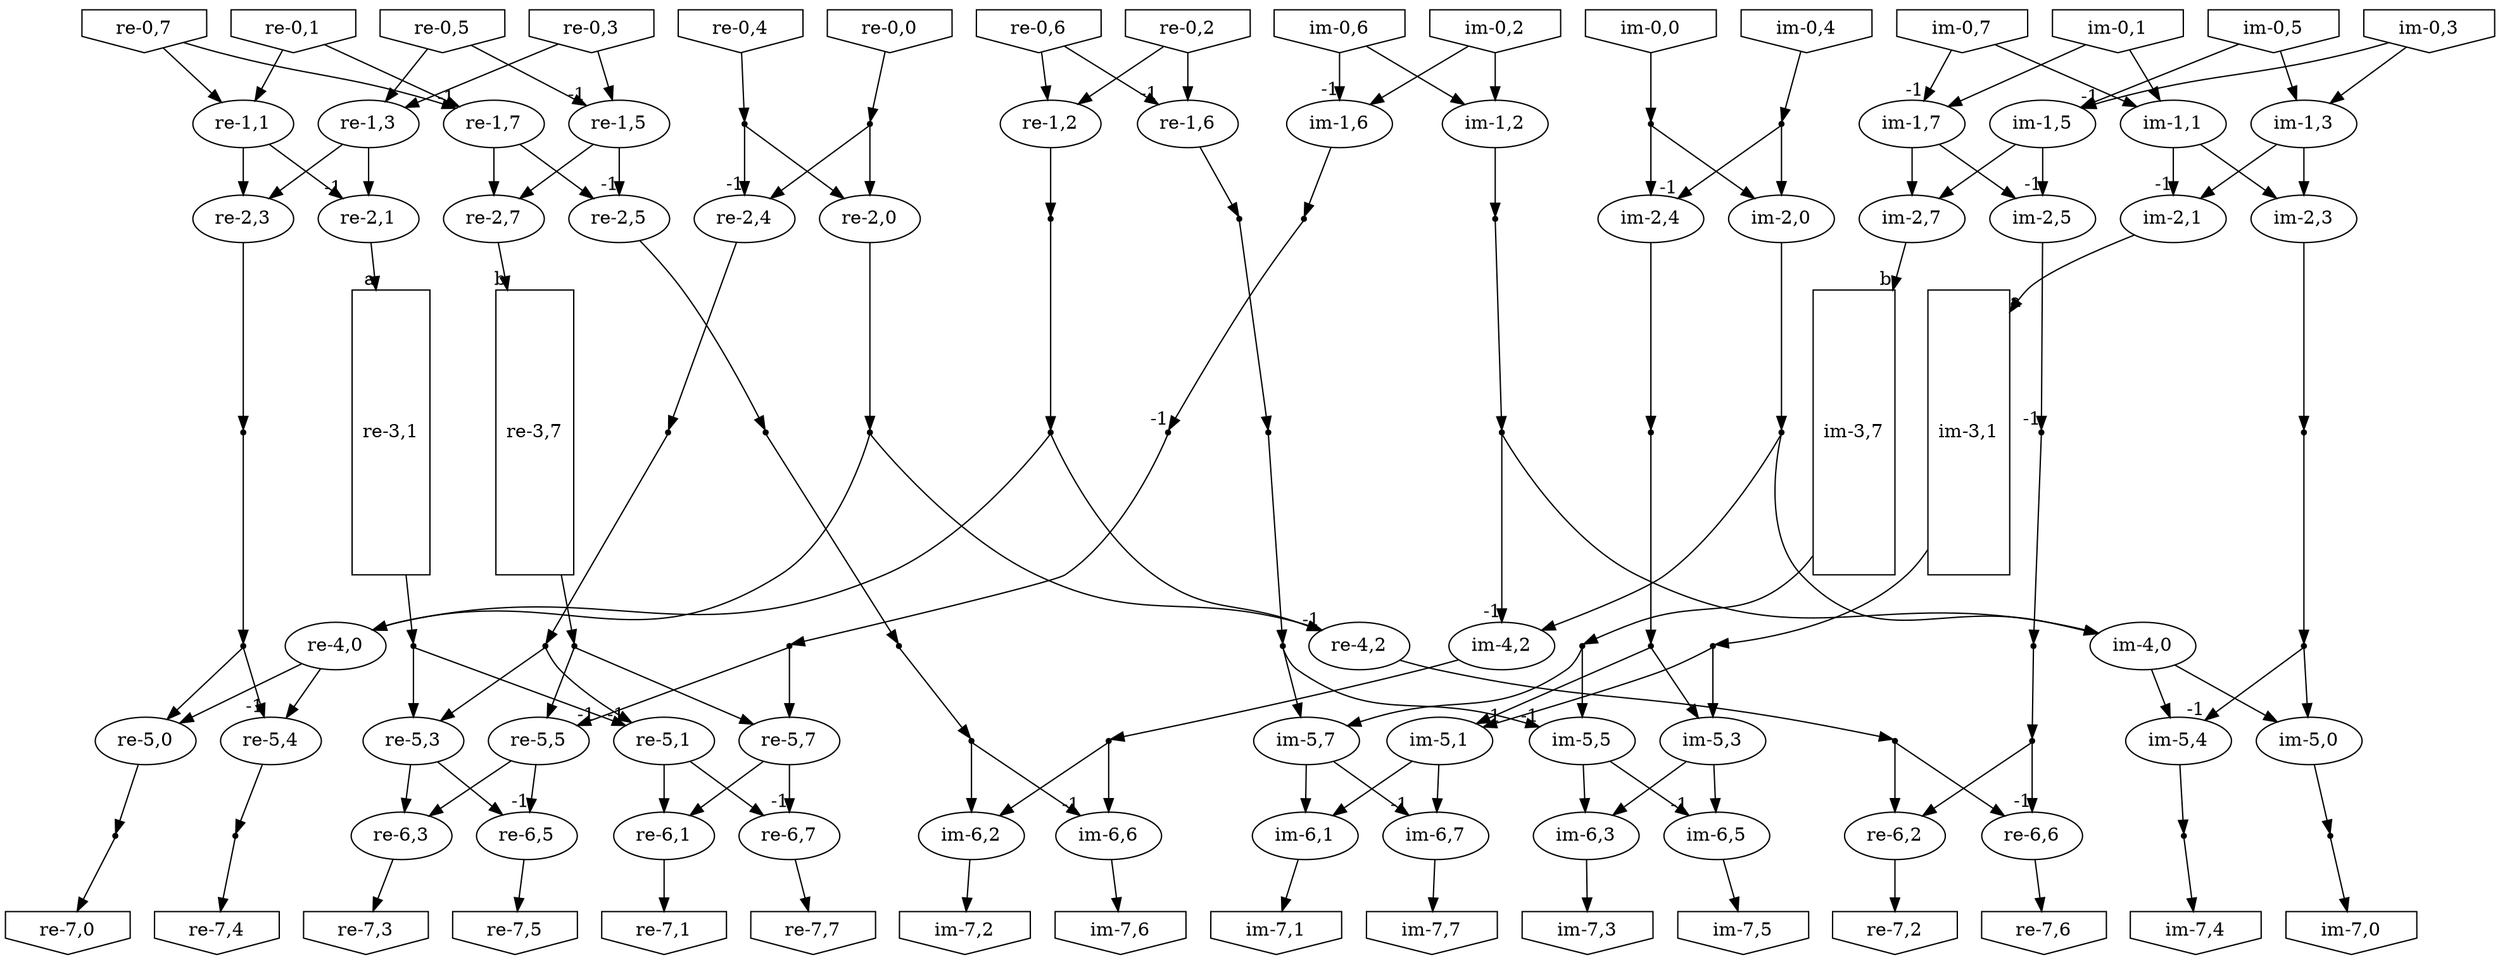 digraph g
{

  /* list of nodes */
  "im-0,0" [shape="invhouse"];
  "im-0,1" [shape="invhouse"];
  "im-0,2" [shape="invhouse"];
  "im-0,3" [shape="invhouse"];
  "im-0,4" [shape="invhouse"];
  "im-0,5" [shape="invhouse"];
  "im-0,6" [shape="invhouse"];
  "im-0,7" [shape="invhouse"];
  "im-1,0" [shape="point"];
  "im-1,1" [shape="oval"];
  "im-1,2" [shape="oval"];
  "im-1,3" [shape="oval"];
  "im-1,4" [shape="point"];
  "im-1,5" [shape="oval"];
  "im-1,6" [shape="oval"];
  "im-1,7" [shape="oval"];
  "im-2,0" [shape="oval"];
  "im-2,1" [shape="oval"];
  "im-2,2" [shape="point"];
  "im-2,3" [shape="oval"];
  "im-2,4" [shape="oval"];
  "im-2,5" [shape="oval"];
  "im-2,6" [shape="point"];
  "im-2,7" [shape="oval"];
  "im-3,0" [shape="point"];
  "im-3,1" [height="3",shape="box"];
  "im-3,2" [shape="point"];
  "im-3,3" [shape="point"];
  "im-3,4" [shape="point"];
  "im-3,5" [shape="point"];
  "im-3,6" [shape="point"];
  "im-3,7" [height="3",shape="box"];
  "im-4,0" [shape="oval"];
  "im-4,1" [shape="point"];
  "im-4,2" [shape="oval"];
  "im-4,3" [shape="point"];
  "im-4,4" [shape="point"];
  "im-4,5" [shape="point"];
  "im-4,6" [shape="point"];
  "im-4,7" [shape="point"];
  "im-5,0" [shape="oval"];
  "im-5,1" [shape="oval"];
  "im-5,2" [shape="point"];
  "im-5,3" [shape="oval"];
  "im-5,4" [shape="oval"];
  "im-5,5" [shape="oval"];
  "im-5,6" [shape="point"];
  "im-5,7" [shape="oval"];
  "im-6,0" [shape="point"];
  "im-6,1" [shape="oval"];
  "im-6,2" [shape="oval"];
  "im-6,3" [shape="oval"];
  "im-6,4" [shape="point"];
  "im-6,5" [shape="oval"];
  "im-6,6" [shape="oval"];
  "im-6,7" [shape="oval"];
  "im-7,0" [shape="invhouse"];
  "im-7,1" [shape="invhouse"];
  "im-7,2" [shape="invhouse"];
  "im-7,3" [shape="invhouse"];
  "im-7,4" [shape="invhouse"];
  "im-7,5" [shape="invhouse"];
  "im-7,6" [shape="invhouse"];
  "im-7,7" [shape="invhouse"];
  "re-0,0" [shape="invhouse"];
  "re-0,1" [shape="invhouse"];
  "re-0,2" [shape="invhouse"];
  "re-0,3" [shape="invhouse"];
  "re-0,4" [shape="invhouse"];
  "re-0,5" [shape="invhouse"];
  "re-0,6" [shape="invhouse"];
  "re-0,7" [shape="invhouse"];
  "re-1,0" [shape="point"];
  "re-1,1" [shape="oval"];
  "re-1,2" [shape="oval"];
  "re-1,3" [shape="oval"];
  "re-1,4" [shape="point"];
  "re-1,5" [shape="oval"];
  "re-1,6" [shape="oval"];
  "re-1,7" [shape="oval"];
  "re-2,0" [shape="oval"];
  "re-2,1" [shape="oval"];
  "re-2,2" [shape="point"];
  "re-2,3" [shape="oval"];
  "re-2,4" [shape="oval"];
  "re-2,5" [shape="oval"];
  "re-2,6" [shape="point"];
  "re-2,7" [shape="oval"];
  "re-3,0" [shape="point"];
  "re-3,1" [height="3",shape="box"];
  "re-3,2" [shape="point"];
  "re-3,3" [shape="point"];
  "re-3,4" [shape="point"];
  "re-3,5" [shape="point"];
  "re-3,6" [shape="point"];
  "re-3,7" [height="3",shape="box"];
  "re-4,0" [shape="oval"];
  "re-4,1" [shape="point"];
  "re-4,2" [shape="oval"];
  "re-4,3" [shape="point"];
  "re-4,4" [shape="point"];
  "re-4,5" [shape="point"];
  "re-4,6" [shape="point"];
  "re-4,7" [shape="point"];
  "re-5,0" [shape="oval"];
  "re-5,1" [shape="oval"];
  "re-5,2" [shape="point"];
  "re-5,3" [shape="oval"];
  "re-5,4" [shape="oval"];
  "re-5,5" [shape="oval"];
  "re-5,6" [shape="point"];
  "re-5,7" [shape="oval"];
  "re-6,0" [shape="point"];
  "re-6,1" [shape="oval"];
  "re-6,2" [shape="oval"];
  "re-6,3" [shape="oval"];
  "re-6,4" [shape="point"];
  "re-6,5" [shape="oval"];
  "re-6,6" [shape="oval"];
  "re-6,7" [shape="oval"];
  "re-7,0" [shape="invhouse"];
  "re-7,1" [shape="invhouse"];
  "re-7,2" [shape="invhouse"];
  "re-7,3" [shape="invhouse"];
  "re-7,4" [shape="invhouse"];
  "re-7,5" [shape="invhouse"];
  "re-7,6" [shape="invhouse"];
  "re-7,7" [shape="invhouse"];

  /* list of edges */
  "im-0,0" -> "im-1,0";
  "im-0,1" -> "im-1,1";
  "im-0,1" -> "im-1,7";
  "im-0,2" -> "im-1,2";
  "im-0,2" -> "im-1,6";
  "im-0,3" -> "im-1,3";
  "im-0,3" -> "im-1,5";
  "im-0,4" -> "im-1,4";
  "im-0,5" -> "im-1,3";
  "im-0,5" -> "im-1,5" [headlabel = "-1"];
  "im-0,6" -> "im-1,2";
  "im-0,6" -> "im-1,6" [headlabel = "-1"];
  "im-0,7" -> "im-1,1";
  "im-0,7" -> "im-1,7" [headlabel = "-1"];
  "im-1,0" -> "im-2,0";
  "im-1,0" -> "im-2,4";
  "im-1,1" -> "im-2,1" [headlabel = "-1"];
  "im-1,1" -> "im-2,3";
  "im-1,2" -> "im-2,2";
  "im-1,3" -> "im-2,1";
  "im-1,3" -> "im-2,3";
  "im-1,4" -> "im-2,0";
  "im-1,4" -> "im-2,4" [headlabel = "-1"];
  "im-1,5" -> "im-2,5" [headlabel = "-1"];
  "im-1,5" -> "im-2,7";
  "im-1,6" -> "im-2,6";
  "im-1,7" -> "im-2,5";
  "im-1,7" -> "im-2,7";
  "im-2,0" -> "im-3,0";
  "im-2,1" -> "im-3,1" [headlabel = "a"];
  "im-2,2" -> "im-3,2";
  "im-2,3" -> "im-3,3";
  "im-2,4" -> "im-3,4";
  "im-2,5" -> "re-3,5" [headlabel = "-1"];
  "im-2,6" -> "re-3,6" [headlabel = "-1"];
  "im-2,7" -> "im-3,7" [headlabel = "b"];
  "im-3,0" -> "im-4,0";
  "im-3,0" -> "im-4,2";
  "im-3,1" -> "im-4,1";
  "im-3,2" -> "im-4,0";
  "im-3,2" -> "im-4,2" [headlabel = "-1"];
  "im-3,3" -> "im-4,4";
  "im-3,4" -> "im-4,3";
  "im-3,5" -> "im-4,6";
  "im-3,6" -> "im-4,5";
  "im-3,7" -> "im-4,7";
  "im-4,0" -> "im-5,0";
  "im-4,0" -> "im-5,4";
  "im-4,1" -> "im-5,1" [headlabel = "-1"];
  "im-4,1" -> "im-5,3";
  "im-4,2" -> "im-5,2";
  "im-4,3" -> "im-5,1";
  "im-4,3" -> "im-5,3";
  "im-4,4" -> "im-5,0";
  "im-4,4" -> "im-5,4" [headlabel = "-1"];
  "im-4,5" -> "im-5,5" [headlabel = "-1"];
  "im-4,5" -> "im-5,7";
  "im-4,6" -> "im-5,6";
  "im-4,7" -> "im-5,5";
  "im-4,7" -> "im-5,7";
  "im-5,0" -> "im-6,0";
  "im-5,1" -> "im-6,1";
  "im-5,1" -> "im-6,7";
  "im-5,2" -> "im-6,2";
  "im-5,2" -> "im-6,6";
  "im-5,3" -> "im-6,3";
  "im-5,3" -> "im-6,5";
  "im-5,4" -> "im-6,4";
  "im-5,5" -> "im-6,3";
  "im-5,5" -> "im-6,5" [headlabel = "-1"];
  "im-5,6" -> "im-6,2";
  "im-5,6" -> "im-6,6" [headlabel = "-1"];
  "im-5,7" -> "im-6,1";
  "im-5,7" -> "im-6,7" [headlabel = "-1"];
  "im-6,0" -> "im-7,0";
  "im-6,1" -> "im-7,1";
  "im-6,2" -> "im-7,2";
  "im-6,3" -> "im-7,3";
  "im-6,4" -> "im-7,4";
  "im-6,5" -> "im-7,5";
  "im-6,6" -> "im-7,6";
  "im-6,7" -> "im-7,7";
  "re-0,0" -> "re-1,0";
  "re-0,1" -> "re-1,1";
  "re-0,1" -> "re-1,7";
  "re-0,2" -> "re-1,2";
  "re-0,2" -> "re-1,6";
  "re-0,3" -> "re-1,3";
  "re-0,3" -> "re-1,5";
  "re-0,4" -> "re-1,4";
  "re-0,5" -> "re-1,3";
  "re-0,5" -> "re-1,5" [headlabel = "-1"];
  "re-0,6" -> "re-1,2";
  "re-0,6" -> "re-1,6" [headlabel = "-1"];
  "re-0,7" -> "re-1,1";
  "re-0,7" -> "re-1,7" [headlabel = "-1"];
  "re-1,0" -> "re-2,0";
  "re-1,0" -> "re-2,4";
  "re-1,1" -> "re-2,1" [headlabel = "-1"];
  "re-1,1" -> "re-2,3";
  "re-1,2" -> "re-2,2";
  "re-1,3" -> "re-2,1";
  "re-1,3" -> "re-2,3";
  "re-1,4" -> "re-2,0";
  "re-1,4" -> "re-2,4" [headlabel = "-1"];
  "re-1,5" -> "re-2,5" [headlabel = "-1"];
  "re-1,5" -> "re-2,7";
  "re-1,6" -> "re-2,6";
  "re-1,7" -> "re-2,5";
  "re-1,7" -> "re-2,7";
  "re-2,0" -> "re-3,0";
  "re-2,1" -> "re-3,1" [headlabel = "a"];
  "re-2,2" -> "re-3,2";
  "re-2,3" -> "re-3,3";
  "re-2,4" -> "re-3,4";
  "re-2,5" -> "im-3,5";
  "re-2,6" -> "im-3,6";
  "re-2,7" -> "re-3,7" [headlabel = "b"];
  "re-3,0" -> "re-4,0";
  "re-3,0" -> "re-4,2";
  "re-3,1" -> "re-4,1";
  "re-3,2" -> "re-4,0";
  "re-3,2" -> "re-4,2" [headlabel = "-1"];
  "re-3,3" -> "re-4,4";
  "re-3,4" -> "re-4,3";
  "re-3,5" -> "re-4,6";
  "re-3,6" -> "re-4,5";
  "re-3,7" -> "re-4,7";
  "re-4,0" -> "re-5,0";
  "re-4,0" -> "re-5,4";
  "re-4,1" -> "re-5,1" [headlabel = "-1"];
  "re-4,1" -> "re-5,3";
  "re-4,2" -> "re-5,2";
  "re-4,3" -> "re-5,1";
  "re-4,3" -> "re-5,3";
  "re-4,4" -> "re-5,0";
  "re-4,4" -> "re-5,4" [headlabel = "-1"];
  "re-4,5" -> "re-5,5" [headlabel = "-1"];
  "re-4,5" -> "re-5,7";
  "re-4,6" -> "re-5,6";
  "re-4,7" -> "re-5,5";
  "re-4,7" -> "re-5,7";
  "re-5,0" -> "re-6,0";
  "re-5,1" -> "re-6,1";
  "re-5,1" -> "re-6,7";
  "re-5,2" -> "re-6,2";
  "re-5,2" -> "re-6,6";
  "re-5,3" -> "re-6,3";
  "re-5,3" -> "re-6,5";
  "re-5,4" -> "re-6,4";
  "re-5,5" -> "re-6,3";
  "re-5,5" -> "re-6,5" [headlabel = "-1"];
  "re-5,6" -> "re-6,2";
  "re-5,6" -> "re-6,6" [headlabel = "-1"];
  "re-5,7" -> "re-6,1";
  "re-5,7" -> "re-6,7" [headlabel = "-1"];
  "re-6,0" -> "re-7,0";
  "re-6,1" -> "re-7,1";
  "re-6,2" -> "re-7,2";
  "re-6,3" -> "re-7,3";
  "re-6,4" -> "re-7,4";
  "re-6,5" -> "re-7,5";
  "re-6,6" -> "re-7,6";
  "re-6,7" -> "re-7,7";
}
